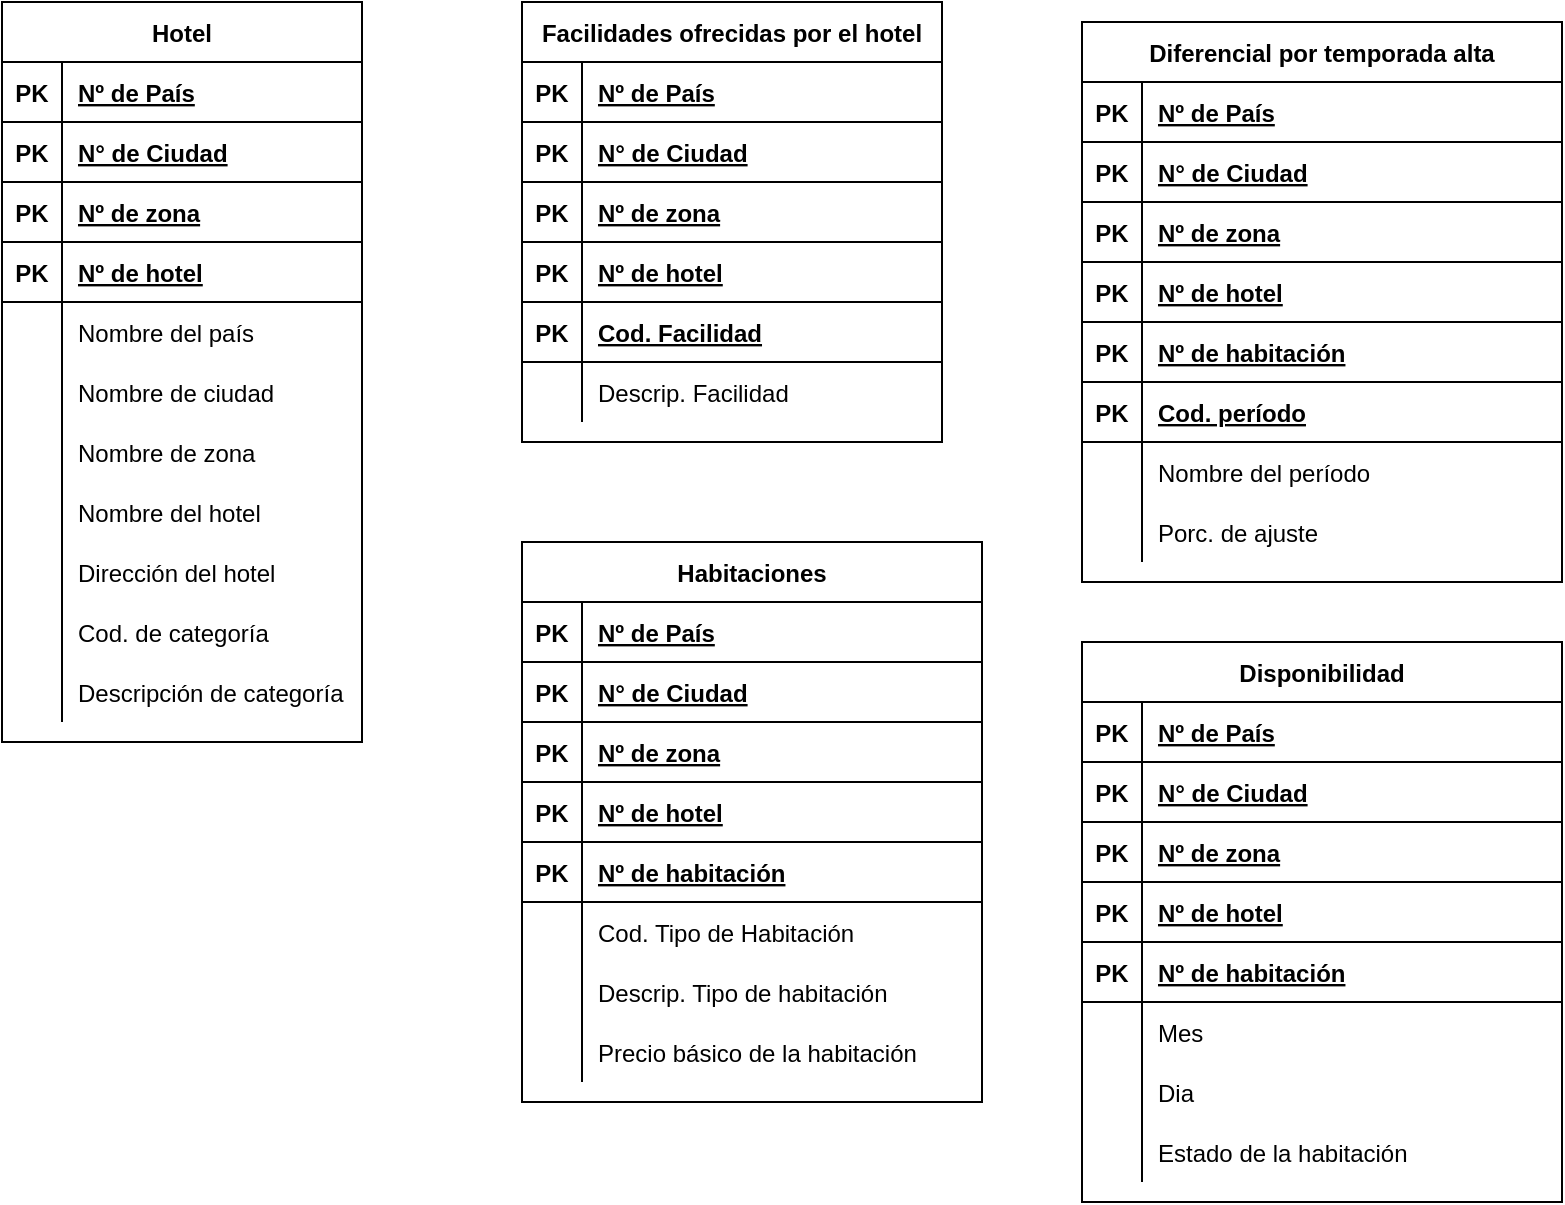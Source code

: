 <mxfile version="13.6.4" type="github">
  <diagram id="R2lEEEUBdFMjLlhIrx00" name="Page-1">
    <mxGraphModel dx="868" dy="450" grid="1" gridSize="10" guides="1" tooltips="1" connect="1" arrows="1" fold="1" page="1" pageScale="1" pageWidth="850" pageHeight="1100" math="0" shadow="0" extFonts="Permanent Marker^https://fonts.googleapis.com/css?family=Permanent+Marker">
      <root>
        <mxCell id="0" />
        <mxCell id="1" parent="0" />
        <mxCell id="zM5AwayF6_xYyE6DOSep-1" value="Hotel" style="shape=table;startSize=30;container=1;collapsible=1;childLayout=tableLayout;fixedRows=1;rowLines=0;fontStyle=1;align=center;resizeLast=1;" vertex="1" parent="1">
          <mxGeometry x="240" y="100" width="180" height="370" as="geometry" />
        </mxCell>
        <mxCell id="zM5AwayF6_xYyE6DOSep-2" value="" style="shape=partialRectangle;collapsible=0;dropTarget=0;pointerEvents=0;fillColor=none;top=0;left=0;bottom=1;right=0;points=[[0,0.5],[1,0.5]];portConstraint=eastwest;" vertex="1" parent="zM5AwayF6_xYyE6DOSep-1">
          <mxGeometry y="30" width="180" height="30" as="geometry" />
        </mxCell>
        <mxCell id="zM5AwayF6_xYyE6DOSep-3" value="PK" style="shape=partialRectangle;connectable=0;fillColor=none;top=0;left=0;bottom=0;right=0;fontStyle=1;overflow=hidden;" vertex="1" parent="zM5AwayF6_xYyE6DOSep-2">
          <mxGeometry width="30" height="30" as="geometry" />
        </mxCell>
        <mxCell id="zM5AwayF6_xYyE6DOSep-4" value="Nº de País" style="shape=partialRectangle;connectable=0;fillColor=none;top=0;left=0;bottom=0;right=0;align=left;spacingLeft=6;fontStyle=5;overflow=hidden;" vertex="1" parent="zM5AwayF6_xYyE6DOSep-2">
          <mxGeometry x="30" width="150" height="30" as="geometry" />
        </mxCell>
        <mxCell id="zM5AwayF6_xYyE6DOSep-41" value="" style="shape=partialRectangle;collapsible=0;dropTarget=0;pointerEvents=0;fillColor=none;top=0;left=0;bottom=1;right=0;points=[[0,0.5],[1,0.5]];portConstraint=eastwest;" vertex="1" parent="zM5AwayF6_xYyE6DOSep-1">
          <mxGeometry y="60" width="180" height="30" as="geometry" />
        </mxCell>
        <mxCell id="zM5AwayF6_xYyE6DOSep-42" value="PK" style="shape=partialRectangle;connectable=0;fillColor=none;top=0;left=0;bottom=0;right=0;fontStyle=1;overflow=hidden;" vertex="1" parent="zM5AwayF6_xYyE6DOSep-41">
          <mxGeometry width="30" height="30" as="geometry" />
        </mxCell>
        <mxCell id="zM5AwayF6_xYyE6DOSep-43" value="N° de Ciudad" style="shape=partialRectangle;connectable=0;fillColor=none;top=0;left=0;bottom=0;right=0;align=left;spacingLeft=6;fontStyle=5;overflow=hidden;" vertex="1" parent="zM5AwayF6_xYyE6DOSep-41">
          <mxGeometry x="30" width="150" height="30" as="geometry" />
        </mxCell>
        <mxCell id="zM5AwayF6_xYyE6DOSep-45" value="" style="shape=partialRectangle;collapsible=0;dropTarget=0;pointerEvents=0;fillColor=none;top=0;left=0;bottom=1;right=0;points=[[0,0.5],[1,0.5]];portConstraint=eastwest;" vertex="1" parent="zM5AwayF6_xYyE6DOSep-1">
          <mxGeometry y="90" width="180" height="30" as="geometry" />
        </mxCell>
        <mxCell id="zM5AwayF6_xYyE6DOSep-46" value="PK" style="shape=partialRectangle;connectable=0;fillColor=none;top=0;left=0;bottom=0;right=0;fontStyle=1;overflow=hidden;" vertex="1" parent="zM5AwayF6_xYyE6DOSep-45">
          <mxGeometry width="30" height="30" as="geometry" />
        </mxCell>
        <mxCell id="zM5AwayF6_xYyE6DOSep-47" value="Nº de zona" style="shape=partialRectangle;connectable=0;fillColor=none;top=0;left=0;bottom=0;right=0;align=left;spacingLeft=6;fontStyle=5;overflow=hidden;" vertex="1" parent="zM5AwayF6_xYyE6DOSep-45">
          <mxGeometry x="30" width="150" height="30" as="geometry" />
        </mxCell>
        <mxCell id="zM5AwayF6_xYyE6DOSep-57" value="" style="shape=partialRectangle;collapsible=0;dropTarget=0;pointerEvents=0;fillColor=none;top=0;left=0;bottom=1;right=0;points=[[0,0.5],[1,0.5]];portConstraint=eastwest;" vertex="1" parent="zM5AwayF6_xYyE6DOSep-1">
          <mxGeometry y="120" width="180" height="30" as="geometry" />
        </mxCell>
        <mxCell id="zM5AwayF6_xYyE6DOSep-58" value="PK" style="shape=partialRectangle;connectable=0;fillColor=none;top=0;left=0;bottom=0;right=0;fontStyle=1;overflow=hidden;" vertex="1" parent="zM5AwayF6_xYyE6DOSep-57">
          <mxGeometry width="30" height="30" as="geometry" />
        </mxCell>
        <mxCell id="zM5AwayF6_xYyE6DOSep-59" value="Nº de hotel" style="shape=partialRectangle;connectable=0;fillColor=none;top=0;left=0;bottom=0;right=0;align=left;spacingLeft=6;fontStyle=5;overflow=hidden;" vertex="1" parent="zM5AwayF6_xYyE6DOSep-57">
          <mxGeometry x="30" width="150" height="30" as="geometry" />
        </mxCell>
        <mxCell id="zM5AwayF6_xYyE6DOSep-5" value="" style="shape=partialRectangle;collapsible=0;dropTarget=0;pointerEvents=0;fillColor=none;top=0;left=0;bottom=0;right=0;points=[[0,0.5],[1,0.5]];portConstraint=eastwest;" vertex="1" parent="zM5AwayF6_xYyE6DOSep-1">
          <mxGeometry y="150" width="180" height="30" as="geometry" />
        </mxCell>
        <mxCell id="zM5AwayF6_xYyE6DOSep-6" value="" style="shape=partialRectangle;connectable=0;fillColor=none;top=0;left=0;bottom=0;right=0;editable=1;overflow=hidden;" vertex="1" parent="zM5AwayF6_xYyE6DOSep-5">
          <mxGeometry width="30" height="30" as="geometry" />
        </mxCell>
        <mxCell id="zM5AwayF6_xYyE6DOSep-7" value="Nombre del país" style="shape=partialRectangle;connectable=0;fillColor=none;top=0;left=0;bottom=0;right=0;align=left;spacingLeft=6;overflow=hidden;" vertex="1" parent="zM5AwayF6_xYyE6DOSep-5">
          <mxGeometry x="30" width="150" height="30" as="geometry" />
        </mxCell>
        <mxCell id="zM5AwayF6_xYyE6DOSep-8" value="" style="shape=partialRectangle;collapsible=0;dropTarget=0;pointerEvents=0;fillColor=none;top=0;left=0;bottom=0;right=0;points=[[0,0.5],[1,0.5]];portConstraint=eastwest;" vertex="1" parent="zM5AwayF6_xYyE6DOSep-1">
          <mxGeometry y="180" width="180" height="30" as="geometry" />
        </mxCell>
        <mxCell id="zM5AwayF6_xYyE6DOSep-9" value="" style="shape=partialRectangle;connectable=0;fillColor=none;top=0;left=0;bottom=0;right=0;editable=1;overflow=hidden;" vertex="1" parent="zM5AwayF6_xYyE6DOSep-8">
          <mxGeometry width="30" height="30" as="geometry" />
        </mxCell>
        <mxCell id="zM5AwayF6_xYyE6DOSep-10" value="Nombre de ciudad" style="shape=partialRectangle;connectable=0;fillColor=none;top=0;left=0;bottom=0;right=0;align=left;spacingLeft=6;overflow=hidden;" vertex="1" parent="zM5AwayF6_xYyE6DOSep-8">
          <mxGeometry x="30" width="150" height="30" as="geometry" />
        </mxCell>
        <mxCell id="zM5AwayF6_xYyE6DOSep-11" value="" style="shape=partialRectangle;collapsible=0;dropTarget=0;pointerEvents=0;fillColor=none;top=0;left=0;bottom=0;right=0;points=[[0,0.5],[1,0.5]];portConstraint=eastwest;" vertex="1" parent="zM5AwayF6_xYyE6DOSep-1">
          <mxGeometry y="210" width="180" height="30" as="geometry" />
        </mxCell>
        <mxCell id="zM5AwayF6_xYyE6DOSep-12" value="" style="shape=partialRectangle;connectable=0;fillColor=none;top=0;left=0;bottom=0;right=0;editable=1;overflow=hidden;" vertex="1" parent="zM5AwayF6_xYyE6DOSep-11">
          <mxGeometry width="30" height="30" as="geometry" />
        </mxCell>
        <mxCell id="zM5AwayF6_xYyE6DOSep-13" value="Nombre de zona" style="shape=partialRectangle;connectable=0;fillColor=none;top=0;left=0;bottom=0;right=0;align=left;spacingLeft=6;overflow=hidden;" vertex="1" parent="zM5AwayF6_xYyE6DOSep-11">
          <mxGeometry x="30" width="150" height="30" as="geometry" />
        </mxCell>
        <mxCell id="zM5AwayF6_xYyE6DOSep-61" value="" style="shape=partialRectangle;collapsible=0;dropTarget=0;pointerEvents=0;fillColor=none;top=0;left=0;bottom=0;right=0;points=[[0,0.5],[1,0.5]];portConstraint=eastwest;" vertex="1" parent="zM5AwayF6_xYyE6DOSep-1">
          <mxGeometry y="240" width="180" height="30" as="geometry" />
        </mxCell>
        <mxCell id="zM5AwayF6_xYyE6DOSep-62" value="" style="shape=partialRectangle;connectable=0;fillColor=none;top=0;left=0;bottom=0;right=0;editable=1;overflow=hidden;" vertex="1" parent="zM5AwayF6_xYyE6DOSep-61">
          <mxGeometry width="30" height="30" as="geometry" />
        </mxCell>
        <mxCell id="zM5AwayF6_xYyE6DOSep-63" value="Nombre del hotel " style="shape=partialRectangle;connectable=0;fillColor=none;top=0;left=0;bottom=0;right=0;align=left;spacingLeft=6;overflow=hidden;" vertex="1" parent="zM5AwayF6_xYyE6DOSep-61">
          <mxGeometry x="30" width="150" height="30" as="geometry" />
        </mxCell>
        <mxCell id="zM5AwayF6_xYyE6DOSep-65" value="" style="shape=partialRectangle;collapsible=0;dropTarget=0;pointerEvents=0;fillColor=none;top=0;left=0;bottom=0;right=0;points=[[0,0.5],[1,0.5]];portConstraint=eastwest;" vertex="1" parent="zM5AwayF6_xYyE6DOSep-1">
          <mxGeometry y="270" width="180" height="30" as="geometry" />
        </mxCell>
        <mxCell id="zM5AwayF6_xYyE6DOSep-66" value="" style="shape=partialRectangle;connectable=0;fillColor=none;top=0;left=0;bottom=0;right=0;editable=1;overflow=hidden;" vertex="1" parent="zM5AwayF6_xYyE6DOSep-65">
          <mxGeometry width="30" height="30" as="geometry" />
        </mxCell>
        <mxCell id="zM5AwayF6_xYyE6DOSep-67" value="Dirección del hotel" style="shape=partialRectangle;connectable=0;fillColor=none;top=0;left=0;bottom=0;right=0;align=left;spacingLeft=6;overflow=hidden;" vertex="1" parent="zM5AwayF6_xYyE6DOSep-65">
          <mxGeometry x="30" width="150" height="30" as="geometry" />
        </mxCell>
        <mxCell id="zM5AwayF6_xYyE6DOSep-69" value="" style="shape=partialRectangle;collapsible=0;dropTarget=0;pointerEvents=0;fillColor=none;top=0;left=0;bottom=0;right=0;points=[[0,0.5],[1,0.5]];portConstraint=eastwest;" vertex="1" parent="zM5AwayF6_xYyE6DOSep-1">
          <mxGeometry y="300" width="180" height="30" as="geometry" />
        </mxCell>
        <mxCell id="zM5AwayF6_xYyE6DOSep-70" value="" style="shape=partialRectangle;connectable=0;fillColor=none;top=0;left=0;bottom=0;right=0;editable=1;overflow=hidden;" vertex="1" parent="zM5AwayF6_xYyE6DOSep-69">
          <mxGeometry width="30" height="30" as="geometry" />
        </mxCell>
        <mxCell id="zM5AwayF6_xYyE6DOSep-71" value="Cod. de categoría" style="shape=partialRectangle;connectable=0;fillColor=none;top=0;left=0;bottom=0;right=0;align=left;spacingLeft=6;overflow=hidden;" vertex="1" parent="zM5AwayF6_xYyE6DOSep-69">
          <mxGeometry x="30" width="150" height="30" as="geometry" />
        </mxCell>
        <mxCell id="zM5AwayF6_xYyE6DOSep-73" value="" style="shape=partialRectangle;collapsible=0;dropTarget=0;pointerEvents=0;fillColor=none;top=0;left=0;bottom=0;right=0;points=[[0,0.5],[1,0.5]];portConstraint=eastwest;" vertex="1" parent="zM5AwayF6_xYyE6DOSep-1">
          <mxGeometry y="330" width="180" height="30" as="geometry" />
        </mxCell>
        <mxCell id="zM5AwayF6_xYyE6DOSep-74" value="" style="shape=partialRectangle;connectable=0;fillColor=none;top=0;left=0;bottom=0;right=0;editable=1;overflow=hidden;" vertex="1" parent="zM5AwayF6_xYyE6DOSep-73">
          <mxGeometry width="30" height="30" as="geometry" />
        </mxCell>
        <mxCell id="zM5AwayF6_xYyE6DOSep-75" value="Descripción de categoría" style="shape=partialRectangle;connectable=0;fillColor=none;top=0;left=0;bottom=0;right=0;align=left;spacingLeft=6;overflow=hidden;" vertex="1" parent="zM5AwayF6_xYyE6DOSep-73">
          <mxGeometry x="30" width="150" height="30" as="geometry" />
        </mxCell>
        <mxCell id="zM5AwayF6_xYyE6DOSep-14" value="Facilidades ofrecidas por el hotel" style="shape=table;startSize=30;container=1;collapsible=1;childLayout=tableLayout;fixedRows=1;rowLines=0;fontStyle=1;align=center;resizeLast=1;" vertex="1" parent="1">
          <mxGeometry x="500" y="100" width="210" height="220" as="geometry" />
        </mxCell>
        <mxCell id="zM5AwayF6_xYyE6DOSep-15" value="" style="shape=partialRectangle;collapsible=0;dropTarget=0;pointerEvents=0;fillColor=none;top=0;left=0;bottom=1;right=0;points=[[0,0.5],[1,0.5]];portConstraint=eastwest;" vertex="1" parent="zM5AwayF6_xYyE6DOSep-14">
          <mxGeometry y="30" width="210" height="30" as="geometry" />
        </mxCell>
        <mxCell id="zM5AwayF6_xYyE6DOSep-16" value="PK" style="shape=partialRectangle;connectable=0;fillColor=none;top=0;left=0;bottom=0;right=0;fontStyle=1;overflow=hidden;" vertex="1" parent="zM5AwayF6_xYyE6DOSep-15">
          <mxGeometry width="30" height="30" as="geometry" />
        </mxCell>
        <mxCell id="zM5AwayF6_xYyE6DOSep-17" value="Nº de País" style="shape=partialRectangle;connectable=0;fillColor=none;top=0;left=0;bottom=0;right=0;align=left;spacingLeft=6;fontStyle=5;overflow=hidden;" vertex="1" parent="zM5AwayF6_xYyE6DOSep-15">
          <mxGeometry x="30" width="180" height="30" as="geometry" />
        </mxCell>
        <mxCell id="zM5AwayF6_xYyE6DOSep-81" value="" style="shape=partialRectangle;collapsible=0;dropTarget=0;pointerEvents=0;fillColor=none;top=0;left=0;bottom=1;right=0;points=[[0,0.5],[1,0.5]];portConstraint=eastwest;" vertex="1" parent="zM5AwayF6_xYyE6DOSep-14">
          <mxGeometry y="60" width="210" height="30" as="geometry" />
        </mxCell>
        <mxCell id="zM5AwayF6_xYyE6DOSep-82" value="PK" style="shape=partialRectangle;connectable=0;fillColor=none;top=0;left=0;bottom=0;right=0;fontStyle=1;overflow=hidden;" vertex="1" parent="zM5AwayF6_xYyE6DOSep-81">
          <mxGeometry width="30" height="30" as="geometry" />
        </mxCell>
        <mxCell id="zM5AwayF6_xYyE6DOSep-83" value="N° de Ciudad" style="shape=partialRectangle;connectable=0;fillColor=none;top=0;left=0;bottom=0;right=0;align=left;spacingLeft=6;fontStyle=5;overflow=hidden;" vertex="1" parent="zM5AwayF6_xYyE6DOSep-81">
          <mxGeometry x="30" width="180" height="30" as="geometry" />
        </mxCell>
        <mxCell id="zM5AwayF6_xYyE6DOSep-84" value="" style="shape=partialRectangle;collapsible=0;dropTarget=0;pointerEvents=0;fillColor=none;top=0;left=0;bottom=1;right=0;points=[[0,0.5],[1,0.5]];portConstraint=eastwest;align=center;" vertex="1" parent="zM5AwayF6_xYyE6DOSep-14">
          <mxGeometry y="90" width="210" height="30" as="geometry" />
        </mxCell>
        <mxCell id="zM5AwayF6_xYyE6DOSep-85" value="PK" style="shape=partialRectangle;connectable=0;fillColor=none;top=0;left=0;bottom=0;right=0;fontStyle=1;overflow=hidden;" vertex="1" parent="zM5AwayF6_xYyE6DOSep-84">
          <mxGeometry width="30" height="30" as="geometry" />
        </mxCell>
        <mxCell id="zM5AwayF6_xYyE6DOSep-86" value="Nº de zona" style="shape=partialRectangle;connectable=0;fillColor=none;top=0;left=0;bottom=0;right=0;align=left;spacingLeft=6;fontStyle=5;overflow=hidden;" vertex="1" parent="zM5AwayF6_xYyE6DOSep-84">
          <mxGeometry x="30" width="180" height="30" as="geometry" />
        </mxCell>
        <mxCell id="zM5AwayF6_xYyE6DOSep-87" value="" style="shape=partialRectangle;collapsible=0;dropTarget=0;pointerEvents=0;fillColor=none;top=0;left=0;bottom=1;right=0;points=[[0,0.5],[1,0.5]];portConstraint=eastwest;align=center;" vertex="1" parent="zM5AwayF6_xYyE6DOSep-14">
          <mxGeometry y="120" width="210" height="30" as="geometry" />
        </mxCell>
        <mxCell id="zM5AwayF6_xYyE6DOSep-88" value="PK" style="shape=partialRectangle;connectable=0;fillColor=none;top=0;left=0;bottom=0;right=0;fontStyle=1;overflow=hidden;" vertex="1" parent="zM5AwayF6_xYyE6DOSep-87">
          <mxGeometry width="30" height="30" as="geometry" />
        </mxCell>
        <mxCell id="zM5AwayF6_xYyE6DOSep-89" value="Nº de hotel" style="shape=partialRectangle;connectable=0;fillColor=none;top=0;left=0;bottom=0;right=0;align=left;spacingLeft=6;fontStyle=5;overflow=hidden;" vertex="1" parent="zM5AwayF6_xYyE6DOSep-87">
          <mxGeometry x="30" width="180" height="30" as="geometry" />
        </mxCell>
        <mxCell id="zM5AwayF6_xYyE6DOSep-90" value="" style="shape=partialRectangle;collapsible=0;dropTarget=0;pointerEvents=0;fillColor=none;top=0;left=0;bottom=1;right=0;points=[[0,0.5],[1,0.5]];portConstraint=eastwest;align=center;" vertex="1" parent="zM5AwayF6_xYyE6DOSep-14">
          <mxGeometry y="150" width="210" height="30" as="geometry" />
        </mxCell>
        <mxCell id="zM5AwayF6_xYyE6DOSep-91" value="PK" style="shape=partialRectangle;connectable=0;fillColor=none;top=0;left=0;bottom=0;right=0;fontStyle=1;overflow=hidden;" vertex="1" parent="zM5AwayF6_xYyE6DOSep-90">
          <mxGeometry width="30" height="30" as="geometry" />
        </mxCell>
        <mxCell id="zM5AwayF6_xYyE6DOSep-92" value="Cod. Facilidad" style="shape=partialRectangle;connectable=0;fillColor=none;top=0;left=0;bottom=0;right=0;align=left;spacingLeft=6;fontStyle=5;overflow=hidden;" vertex="1" parent="zM5AwayF6_xYyE6DOSep-90">
          <mxGeometry x="30" width="180" height="30" as="geometry" />
        </mxCell>
        <mxCell id="zM5AwayF6_xYyE6DOSep-21" value="" style="shape=partialRectangle;collapsible=0;dropTarget=0;pointerEvents=0;fillColor=none;top=0;left=0;bottom=0;right=0;points=[[0,0.5],[1,0.5]];portConstraint=eastwest;" vertex="1" parent="zM5AwayF6_xYyE6DOSep-14">
          <mxGeometry y="180" width="210" height="30" as="geometry" />
        </mxCell>
        <mxCell id="zM5AwayF6_xYyE6DOSep-22" value="" style="shape=partialRectangle;connectable=0;fillColor=none;top=0;left=0;bottom=0;right=0;editable=1;overflow=hidden;" vertex="1" parent="zM5AwayF6_xYyE6DOSep-21">
          <mxGeometry width="30" height="30" as="geometry" />
        </mxCell>
        <mxCell id="zM5AwayF6_xYyE6DOSep-23" value="Descrip. Facilidad" style="shape=partialRectangle;connectable=0;fillColor=none;top=0;left=0;bottom=0;right=0;align=left;spacingLeft=6;overflow=hidden;" vertex="1" parent="zM5AwayF6_xYyE6DOSep-21">
          <mxGeometry x="30" width="180" height="30" as="geometry" />
        </mxCell>
        <mxCell id="zM5AwayF6_xYyE6DOSep-27" value="Habitaciones" style="shape=table;startSize=30;container=1;collapsible=1;childLayout=tableLayout;fixedRows=1;rowLines=0;fontStyle=1;align=center;resizeLast=1;" vertex="1" parent="1">
          <mxGeometry x="500" y="370" width="230" height="280" as="geometry" />
        </mxCell>
        <mxCell id="zM5AwayF6_xYyE6DOSep-28" value="" style="shape=partialRectangle;collapsible=0;dropTarget=0;pointerEvents=0;fillColor=none;top=0;left=0;bottom=1;right=0;points=[[0,0.5],[1,0.5]];portConstraint=eastwest;" vertex="1" parent="zM5AwayF6_xYyE6DOSep-27">
          <mxGeometry y="30" width="230" height="30" as="geometry" />
        </mxCell>
        <mxCell id="zM5AwayF6_xYyE6DOSep-29" value="PK" style="shape=partialRectangle;connectable=0;fillColor=none;top=0;left=0;bottom=0;right=0;fontStyle=1;overflow=hidden;" vertex="1" parent="zM5AwayF6_xYyE6DOSep-28">
          <mxGeometry width="30" height="30" as="geometry" />
        </mxCell>
        <mxCell id="zM5AwayF6_xYyE6DOSep-30" value="Nº de País" style="shape=partialRectangle;connectable=0;fillColor=none;top=0;left=0;bottom=0;right=0;align=left;spacingLeft=6;fontStyle=5;overflow=hidden;" vertex="1" parent="zM5AwayF6_xYyE6DOSep-28">
          <mxGeometry x="30" width="200" height="30" as="geometry" />
        </mxCell>
        <mxCell id="zM5AwayF6_xYyE6DOSep-94" value="" style="shape=partialRectangle;collapsible=0;dropTarget=0;pointerEvents=0;fillColor=none;top=0;left=0;bottom=1;right=0;points=[[0,0.5],[1,0.5]];portConstraint=eastwest;" vertex="1" parent="zM5AwayF6_xYyE6DOSep-27">
          <mxGeometry y="60" width="230" height="30" as="geometry" />
        </mxCell>
        <mxCell id="zM5AwayF6_xYyE6DOSep-95" value="PK" style="shape=partialRectangle;connectable=0;fillColor=none;top=0;left=0;bottom=0;right=0;fontStyle=1;overflow=hidden;" vertex="1" parent="zM5AwayF6_xYyE6DOSep-94">
          <mxGeometry width="30" height="30" as="geometry" />
        </mxCell>
        <mxCell id="zM5AwayF6_xYyE6DOSep-96" value="N° de Ciudad" style="shape=partialRectangle;connectable=0;fillColor=none;top=0;left=0;bottom=0;right=0;align=left;spacingLeft=6;fontStyle=5;overflow=hidden;" vertex="1" parent="zM5AwayF6_xYyE6DOSep-94">
          <mxGeometry x="30" width="200" height="30" as="geometry" />
        </mxCell>
        <mxCell id="zM5AwayF6_xYyE6DOSep-97" value="" style="shape=partialRectangle;collapsible=0;dropTarget=0;pointerEvents=0;fillColor=none;top=0;left=0;bottom=1;right=0;points=[[0,0.5],[1,0.5]];portConstraint=eastwest;align=center;" vertex="1" parent="zM5AwayF6_xYyE6DOSep-27">
          <mxGeometry y="90" width="230" height="30" as="geometry" />
        </mxCell>
        <mxCell id="zM5AwayF6_xYyE6DOSep-98" value="PK" style="shape=partialRectangle;connectable=0;fillColor=none;top=0;left=0;bottom=0;right=0;fontStyle=1;overflow=hidden;" vertex="1" parent="zM5AwayF6_xYyE6DOSep-97">
          <mxGeometry width="30" height="30" as="geometry" />
        </mxCell>
        <mxCell id="zM5AwayF6_xYyE6DOSep-99" value="Nº de zona" style="shape=partialRectangle;connectable=0;fillColor=none;top=0;left=0;bottom=0;right=0;align=left;spacingLeft=6;fontStyle=5;overflow=hidden;" vertex="1" parent="zM5AwayF6_xYyE6DOSep-97">
          <mxGeometry x="30" width="200" height="30" as="geometry" />
        </mxCell>
        <mxCell id="zM5AwayF6_xYyE6DOSep-100" value="" style="shape=partialRectangle;collapsible=0;dropTarget=0;pointerEvents=0;fillColor=none;top=0;left=0;bottom=1;right=0;points=[[0,0.5],[1,0.5]];portConstraint=eastwest;align=center;" vertex="1" parent="zM5AwayF6_xYyE6DOSep-27">
          <mxGeometry y="120" width="230" height="30" as="geometry" />
        </mxCell>
        <mxCell id="zM5AwayF6_xYyE6DOSep-101" value="PK" style="shape=partialRectangle;connectable=0;fillColor=none;top=0;left=0;bottom=0;right=0;fontStyle=1;overflow=hidden;" vertex="1" parent="zM5AwayF6_xYyE6DOSep-100">
          <mxGeometry width="30" height="30" as="geometry" />
        </mxCell>
        <mxCell id="zM5AwayF6_xYyE6DOSep-102" value="Nº de hotel" style="shape=partialRectangle;connectable=0;fillColor=none;top=0;left=0;bottom=0;right=0;align=left;spacingLeft=6;fontStyle=5;overflow=hidden;" vertex="1" parent="zM5AwayF6_xYyE6DOSep-100">
          <mxGeometry x="30" width="200" height="30" as="geometry" />
        </mxCell>
        <mxCell id="zM5AwayF6_xYyE6DOSep-103" value="" style="shape=partialRectangle;collapsible=0;dropTarget=0;pointerEvents=0;fillColor=none;top=0;left=0;bottom=1;right=0;points=[[0,0.5],[1,0.5]];portConstraint=eastwest;align=center;" vertex="1" parent="zM5AwayF6_xYyE6DOSep-27">
          <mxGeometry y="150" width="230" height="30" as="geometry" />
        </mxCell>
        <mxCell id="zM5AwayF6_xYyE6DOSep-104" value="PK" style="shape=partialRectangle;connectable=0;fillColor=none;top=0;left=0;bottom=0;right=0;fontStyle=1;overflow=hidden;" vertex="1" parent="zM5AwayF6_xYyE6DOSep-103">
          <mxGeometry width="30" height="30" as="geometry" />
        </mxCell>
        <mxCell id="zM5AwayF6_xYyE6DOSep-105" value="Nº de habitación" style="shape=partialRectangle;connectable=0;fillColor=none;top=0;left=0;bottom=0;right=0;align=left;spacingLeft=6;fontStyle=5;overflow=hidden;" vertex="1" parent="zM5AwayF6_xYyE6DOSep-103">
          <mxGeometry x="30" width="200" height="30" as="geometry" />
        </mxCell>
        <mxCell id="zM5AwayF6_xYyE6DOSep-31" value="" style="shape=partialRectangle;collapsible=0;dropTarget=0;pointerEvents=0;fillColor=none;top=0;left=0;bottom=0;right=0;points=[[0,0.5],[1,0.5]];portConstraint=eastwest;" vertex="1" parent="zM5AwayF6_xYyE6DOSep-27">
          <mxGeometry y="180" width="230" height="30" as="geometry" />
        </mxCell>
        <mxCell id="zM5AwayF6_xYyE6DOSep-32" value="" style="shape=partialRectangle;connectable=0;fillColor=none;top=0;left=0;bottom=0;right=0;editable=1;overflow=hidden;" vertex="1" parent="zM5AwayF6_xYyE6DOSep-31">
          <mxGeometry width="30" height="30" as="geometry" />
        </mxCell>
        <mxCell id="zM5AwayF6_xYyE6DOSep-33" value="Cod. Tipo de Habitación" style="shape=partialRectangle;connectable=0;fillColor=none;top=0;left=0;bottom=0;right=0;align=left;spacingLeft=6;overflow=hidden;" vertex="1" parent="zM5AwayF6_xYyE6DOSep-31">
          <mxGeometry x="30" width="200" height="30" as="geometry" />
        </mxCell>
        <mxCell id="zM5AwayF6_xYyE6DOSep-34" value="" style="shape=partialRectangle;collapsible=0;dropTarget=0;pointerEvents=0;fillColor=none;top=0;left=0;bottom=0;right=0;points=[[0,0.5],[1,0.5]];portConstraint=eastwest;" vertex="1" parent="zM5AwayF6_xYyE6DOSep-27">
          <mxGeometry y="210" width="230" height="30" as="geometry" />
        </mxCell>
        <mxCell id="zM5AwayF6_xYyE6DOSep-35" value="" style="shape=partialRectangle;connectable=0;fillColor=none;top=0;left=0;bottom=0;right=0;editable=1;overflow=hidden;" vertex="1" parent="zM5AwayF6_xYyE6DOSep-34">
          <mxGeometry width="30" height="30" as="geometry" />
        </mxCell>
        <mxCell id="zM5AwayF6_xYyE6DOSep-36" value="Descrip. Tipo de habitación" style="shape=partialRectangle;connectable=0;fillColor=none;top=0;left=0;bottom=0;right=0;align=left;spacingLeft=6;overflow=hidden;" vertex="1" parent="zM5AwayF6_xYyE6DOSep-34">
          <mxGeometry x="30" width="200" height="30" as="geometry" />
        </mxCell>
        <mxCell id="zM5AwayF6_xYyE6DOSep-37" value="" style="shape=partialRectangle;collapsible=0;dropTarget=0;pointerEvents=0;fillColor=none;top=0;left=0;bottom=0;right=0;points=[[0,0.5],[1,0.5]];portConstraint=eastwest;" vertex="1" parent="zM5AwayF6_xYyE6DOSep-27">
          <mxGeometry y="240" width="230" height="30" as="geometry" />
        </mxCell>
        <mxCell id="zM5AwayF6_xYyE6DOSep-38" value="" style="shape=partialRectangle;connectable=0;fillColor=none;top=0;left=0;bottom=0;right=0;editable=1;overflow=hidden;" vertex="1" parent="zM5AwayF6_xYyE6DOSep-37">
          <mxGeometry width="30" height="30" as="geometry" />
        </mxCell>
        <mxCell id="zM5AwayF6_xYyE6DOSep-39" value="Precio básico de la habitación" style="shape=partialRectangle;connectable=0;fillColor=none;top=0;left=0;bottom=0;right=0;align=left;spacingLeft=6;overflow=hidden;" vertex="1" parent="zM5AwayF6_xYyE6DOSep-37">
          <mxGeometry x="30" width="200" height="30" as="geometry" />
        </mxCell>
        <mxCell id="zM5AwayF6_xYyE6DOSep-106" value="Diferencial por temporada alta" style="shape=table;startSize=30;container=1;collapsible=1;childLayout=tableLayout;fixedRows=1;rowLines=0;fontStyle=1;align=center;resizeLast=1;" vertex="1" parent="1">
          <mxGeometry x="780" y="110" width="240" height="280" as="geometry" />
        </mxCell>
        <mxCell id="zM5AwayF6_xYyE6DOSep-143" value="" style="shape=partialRectangle;collapsible=0;dropTarget=0;pointerEvents=0;fillColor=none;top=0;left=0;bottom=1;right=0;points=[[0,0.5],[1,0.5]];portConstraint=eastwest;align=center;" vertex="1" parent="zM5AwayF6_xYyE6DOSep-106">
          <mxGeometry y="30" width="240" height="30" as="geometry" />
        </mxCell>
        <mxCell id="zM5AwayF6_xYyE6DOSep-144" value="PK" style="shape=partialRectangle;connectable=0;fillColor=none;top=0;left=0;bottom=0;right=0;fontStyle=1;overflow=hidden;" vertex="1" parent="zM5AwayF6_xYyE6DOSep-143">
          <mxGeometry width="30" height="30" as="geometry" />
        </mxCell>
        <mxCell id="zM5AwayF6_xYyE6DOSep-145" value="Nº de País" style="shape=partialRectangle;connectable=0;fillColor=none;top=0;left=0;bottom=0;right=0;align=left;spacingLeft=6;fontStyle=5;overflow=hidden;" vertex="1" parent="zM5AwayF6_xYyE6DOSep-143">
          <mxGeometry x="30" width="210" height="30" as="geometry" />
        </mxCell>
        <mxCell id="zM5AwayF6_xYyE6DOSep-140" value="" style="shape=partialRectangle;collapsible=0;dropTarget=0;pointerEvents=0;fillColor=none;top=0;left=0;bottom=1;right=0;points=[[0,0.5],[1,0.5]];portConstraint=eastwest;align=center;" vertex="1" parent="zM5AwayF6_xYyE6DOSep-106">
          <mxGeometry y="60" width="240" height="30" as="geometry" />
        </mxCell>
        <mxCell id="zM5AwayF6_xYyE6DOSep-141" value="PK" style="shape=partialRectangle;connectable=0;fillColor=none;top=0;left=0;bottom=0;right=0;fontStyle=1;overflow=hidden;" vertex="1" parent="zM5AwayF6_xYyE6DOSep-140">
          <mxGeometry width="30" height="30" as="geometry" />
        </mxCell>
        <mxCell id="zM5AwayF6_xYyE6DOSep-142" value="N° de Ciudad" style="shape=partialRectangle;connectable=0;fillColor=none;top=0;left=0;bottom=0;right=0;align=left;spacingLeft=6;fontStyle=5;overflow=hidden;" vertex="1" parent="zM5AwayF6_xYyE6DOSep-140">
          <mxGeometry x="30" width="210" height="30" as="geometry" />
        </mxCell>
        <mxCell id="zM5AwayF6_xYyE6DOSep-137" value="" style="shape=partialRectangle;collapsible=0;dropTarget=0;pointerEvents=0;fillColor=none;top=0;left=0;bottom=1;right=0;points=[[0,0.5],[1,0.5]];portConstraint=eastwest;" vertex="1" parent="zM5AwayF6_xYyE6DOSep-106">
          <mxGeometry y="90" width="240" height="30" as="geometry" />
        </mxCell>
        <mxCell id="zM5AwayF6_xYyE6DOSep-138" value="PK" style="shape=partialRectangle;connectable=0;fillColor=none;top=0;left=0;bottom=0;right=0;fontStyle=1;overflow=hidden;" vertex="1" parent="zM5AwayF6_xYyE6DOSep-137">
          <mxGeometry width="30" height="30" as="geometry" />
        </mxCell>
        <mxCell id="zM5AwayF6_xYyE6DOSep-139" value="Nº de zona" style="shape=partialRectangle;connectable=0;fillColor=none;top=0;left=0;bottom=0;right=0;align=left;spacingLeft=6;fontStyle=5;overflow=hidden;" vertex="1" parent="zM5AwayF6_xYyE6DOSep-137">
          <mxGeometry x="30" width="210" height="30" as="geometry" />
        </mxCell>
        <mxCell id="zM5AwayF6_xYyE6DOSep-107" value="" style="shape=partialRectangle;collapsible=0;dropTarget=0;pointerEvents=0;fillColor=none;top=0;left=0;bottom=1;right=0;points=[[0,0.5],[1,0.5]];portConstraint=eastwest;" vertex="1" parent="zM5AwayF6_xYyE6DOSep-106">
          <mxGeometry y="120" width="240" height="30" as="geometry" />
        </mxCell>
        <mxCell id="zM5AwayF6_xYyE6DOSep-108" value="PK" style="shape=partialRectangle;connectable=0;fillColor=none;top=0;left=0;bottom=0;right=0;fontStyle=1;overflow=hidden;" vertex="1" parent="zM5AwayF6_xYyE6DOSep-107">
          <mxGeometry width="30" height="30" as="geometry" />
        </mxCell>
        <mxCell id="zM5AwayF6_xYyE6DOSep-109" value="Nº de hotel" style="shape=partialRectangle;connectable=0;fillColor=none;top=0;left=0;bottom=0;right=0;align=left;spacingLeft=6;fontStyle=5;overflow=hidden;" vertex="1" parent="zM5AwayF6_xYyE6DOSep-107">
          <mxGeometry x="30" width="210" height="30" as="geometry" />
        </mxCell>
        <mxCell id="zM5AwayF6_xYyE6DOSep-147" value="" style="shape=partialRectangle;collapsible=0;dropTarget=0;pointerEvents=0;fillColor=none;top=0;left=0;bottom=1;right=0;points=[[0,0.5],[1,0.5]];portConstraint=eastwest;" vertex="1" parent="zM5AwayF6_xYyE6DOSep-106">
          <mxGeometry y="150" width="240" height="30" as="geometry" />
        </mxCell>
        <mxCell id="zM5AwayF6_xYyE6DOSep-148" value="PK" style="shape=partialRectangle;connectable=0;fillColor=none;top=0;left=0;bottom=0;right=0;fontStyle=1;overflow=hidden;" vertex="1" parent="zM5AwayF6_xYyE6DOSep-147">
          <mxGeometry width="30" height="30" as="geometry" />
        </mxCell>
        <mxCell id="zM5AwayF6_xYyE6DOSep-149" value="Nº de habitación" style="shape=partialRectangle;connectable=0;fillColor=none;top=0;left=0;bottom=0;right=0;align=left;spacingLeft=6;fontStyle=5;overflow=hidden;" vertex="1" parent="zM5AwayF6_xYyE6DOSep-147">
          <mxGeometry x="30" width="210" height="30" as="geometry" />
        </mxCell>
        <mxCell id="zM5AwayF6_xYyE6DOSep-133" value="" style="shape=partialRectangle;collapsible=0;dropTarget=0;pointerEvents=0;fillColor=none;top=0;left=0;bottom=1;right=0;points=[[0,0.5],[1,0.5]];portConstraint=eastwest;" vertex="1" parent="zM5AwayF6_xYyE6DOSep-106">
          <mxGeometry y="180" width="240" height="30" as="geometry" />
        </mxCell>
        <mxCell id="zM5AwayF6_xYyE6DOSep-134" value="PK" style="shape=partialRectangle;connectable=0;fillColor=none;top=0;left=0;bottom=0;right=0;fontStyle=1;overflow=hidden;" vertex="1" parent="zM5AwayF6_xYyE6DOSep-133">
          <mxGeometry width="30" height="30" as="geometry" />
        </mxCell>
        <mxCell id="zM5AwayF6_xYyE6DOSep-135" value="Cod. período" style="shape=partialRectangle;connectable=0;fillColor=none;top=0;left=0;bottom=0;right=0;align=left;spacingLeft=6;fontStyle=5;overflow=hidden;" vertex="1" parent="zM5AwayF6_xYyE6DOSep-133">
          <mxGeometry x="30" width="210" height="30" as="geometry" />
        </mxCell>
        <mxCell id="zM5AwayF6_xYyE6DOSep-113" value="" style="shape=partialRectangle;collapsible=0;dropTarget=0;pointerEvents=0;fillColor=none;top=0;left=0;bottom=0;right=0;points=[[0,0.5],[1,0.5]];portConstraint=eastwest;" vertex="1" parent="zM5AwayF6_xYyE6DOSep-106">
          <mxGeometry y="210" width="240" height="30" as="geometry" />
        </mxCell>
        <mxCell id="zM5AwayF6_xYyE6DOSep-114" value="" style="shape=partialRectangle;connectable=0;fillColor=none;top=0;left=0;bottom=0;right=0;editable=1;overflow=hidden;" vertex="1" parent="zM5AwayF6_xYyE6DOSep-113">
          <mxGeometry width="30" height="30" as="geometry" />
        </mxCell>
        <mxCell id="zM5AwayF6_xYyE6DOSep-115" value="Nombre del período" style="shape=partialRectangle;connectable=0;fillColor=none;top=0;left=0;bottom=0;right=0;align=left;spacingLeft=6;overflow=hidden;" vertex="1" parent="zM5AwayF6_xYyE6DOSep-113">
          <mxGeometry x="30" width="210" height="30" as="geometry" />
        </mxCell>
        <mxCell id="zM5AwayF6_xYyE6DOSep-116" value="" style="shape=partialRectangle;collapsible=0;dropTarget=0;pointerEvents=0;fillColor=none;top=0;left=0;bottom=0;right=0;points=[[0,0.5],[1,0.5]];portConstraint=eastwest;" vertex="1" parent="zM5AwayF6_xYyE6DOSep-106">
          <mxGeometry y="240" width="240" height="30" as="geometry" />
        </mxCell>
        <mxCell id="zM5AwayF6_xYyE6DOSep-117" value="" style="shape=partialRectangle;connectable=0;fillColor=none;top=0;left=0;bottom=0;right=0;editable=1;overflow=hidden;" vertex="1" parent="zM5AwayF6_xYyE6DOSep-116">
          <mxGeometry width="30" height="30" as="geometry" />
        </mxCell>
        <mxCell id="zM5AwayF6_xYyE6DOSep-118" value="Porc. de ajuste" style="shape=partialRectangle;connectable=0;fillColor=none;top=0;left=0;bottom=0;right=0;align=left;spacingLeft=6;overflow=hidden;" vertex="1" parent="zM5AwayF6_xYyE6DOSep-116">
          <mxGeometry x="30" width="210" height="30" as="geometry" />
        </mxCell>
        <mxCell id="zM5AwayF6_xYyE6DOSep-150" value="Disponibilidad" style="shape=table;startSize=30;container=1;collapsible=1;childLayout=tableLayout;fixedRows=1;rowLines=0;fontStyle=1;align=center;resizeLast=1;" vertex="1" parent="1">
          <mxGeometry x="780" y="420" width="240" height="280" as="geometry" />
        </mxCell>
        <mxCell id="zM5AwayF6_xYyE6DOSep-151" value="" style="shape=partialRectangle;collapsible=0;dropTarget=0;pointerEvents=0;fillColor=none;top=0;left=0;bottom=1;right=0;points=[[0,0.5],[1,0.5]];portConstraint=eastwest;align=center;" vertex="1" parent="zM5AwayF6_xYyE6DOSep-150">
          <mxGeometry y="30" width="240" height="30" as="geometry" />
        </mxCell>
        <mxCell id="zM5AwayF6_xYyE6DOSep-152" value="PK" style="shape=partialRectangle;connectable=0;fillColor=none;top=0;left=0;bottom=0;right=0;fontStyle=1;overflow=hidden;" vertex="1" parent="zM5AwayF6_xYyE6DOSep-151">
          <mxGeometry width="30" height="30" as="geometry" />
        </mxCell>
        <mxCell id="zM5AwayF6_xYyE6DOSep-153" value="Nº de País" style="shape=partialRectangle;connectable=0;fillColor=none;top=0;left=0;bottom=0;right=0;align=left;spacingLeft=6;fontStyle=5;overflow=hidden;" vertex="1" parent="zM5AwayF6_xYyE6DOSep-151">
          <mxGeometry x="30" width="210" height="30" as="geometry" />
        </mxCell>
        <mxCell id="zM5AwayF6_xYyE6DOSep-154" value="" style="shape=partialRectangle;collapsible=0;dropTarget=0;pointerEvents=0;fillColor=none;top=0;left=0;bottom=1;right=0;points=[[0,0.5],[1,0.5]];portConstraint=eastwest;align=center;" vertex="1" parent="zM5AwayF6_xYyE6DOSep-150">
          <mxGeometry y="60" width="240" height="30" as="geometry" />
        </mxCell>
        <mxCell id="zM5AwayF6_xYyE6DOSep-155" value="PK" style="shape=partialRectangle;connectable=0;fillColor=none;top=0;left=0;bottom=0;right=0;fontStyle=1;overflow=hidden;" vertex="1" parent="zM5AwayF6_xYyE6DOSep-154">
          <mxGeometry width="30" height="30" as="geometry" />
        </mxCell>
        <mxCell id="zM5AwayF6_xYyE6DOSep-156" value="N° de Ciudad" style="shape=partialRectangle;connectable=0;fillColor=none;top=0;left=0;bottom=0;right=0;align=left;spacingLeft=6;fontStyle=5;overflow=hidden;" vertex="1" parent="zM5AwayF6_xYyE6DOSep-154">
          <mxGeometry x="30" width="210" height="30" as="geometry" />
        </mxCell>
        <mxCell id="zM5AwayF6_xYyE6DOSep-157" value="" style="shape=partialRectangle;collapsible=0;dropTarget=0;pointerEvents=0;fillColor=none;top=0;left=0;bottom=1;right=0;points=[[0,0.5],[1,0.5]];portConstraint=eastwest;" vertex="1" parent="zM5AwayF6_xYyE6DOSep-150">
          <mxGeometry y="90" width="240" height="30" as="geometry" />
        </mxCell>
        <mxCell id="zM5AwayF6_xYyE6DOSep-158" value="PK" style="shape=partialRectangle;connectable=0;fillColor=none;top=0;left=0;bottom=0;right=0;fontStyle=1;overflow=hidden;" vertex="1" parent="zM5AwayF6_xYyE6DOSep-157">
          <mxGeometry width="30" height="30" as="geometry" />
        </mxCell>
        <mxCell id="zM5AwayF6_xYyE6DOSep-159" value="Nº de zona" style="shape=partialRectangle;connectable=0;fillColor=none;top=0;left=0;bottom=0;right=0;align=left;spacingLeft=6;fontStyle=5;overflow=hidden;" vertex="1" parent="zM5AwayF6_xYyE6DOSep-157">
          <mxGeometry x="30" width="210" height="30" as="geometry" />
        </mxCell>
        <mxCell id="zM5AwayF6_xYyE6DOSep-160" value="" style="shape=partialRectangle;collapsible=0;dropTarget=0;pointerEvents=0;fillColor=none;top=0;left=0;bottom=1;right=0;points=[[0,0.5],[1,0.5]];portConstraint=eastwest;" vertex="1" parent="zM5AwayF6_xYyE6DOSep-150">
          <mxGeometry y="120" width="240" height="30" as="geometry" />
        </mxCell>
        <mxCell id="zM5AwayF6_xYyE6DOSep-161" value="PK" style="shape=partialRectangle;connectable=0;fillColor=none;top=0;left=0;bottom=0;right=0;fontStyle=1;overflow=hidden;" vertex="1" parent="zM5AwayF6_xYyE6DOSep-160">
          <mxGeometry width="30" height="30" as="geometry" />
        </mxCell>
        <mxCell id="zM5AwayF6_xYyE6DOSep-162" value="Nº de hotel" style="shape=partialRectangle;connectable=0;fillColor=none;top=0;left=0;bottom=0;right=0;align=left;spacingLeft=6;fontStyle=5;overflow=hidden;" vertex="1" parent="zM5AwayF6_xYyE6DOSep-160">
          <mxGeometry x="30" width="210" height="30" as="geometry" />
        </mxCell>
        <mxCell id="zM5AwayF6_xYyE6DOSep-163" value="" style="shape=partialRectangle;collapsible=0;dropTarget=0;pointerEvents=0;fillColor=none;top=0;left=0;bottom=1;right=0;points=[[0,0.5],[1,0.5]];portConstraint=eastwest;" vertex="1" parent="zM5AwayF6_xYyE6DOSep-150">
          <mxGeometry y="150" width="240" height="30" as="geometry" />
        </mxCell>
        <mxCell id="zM5AwayF6_xYyE6DOSep-164" value="PK" style="shape=partialRectangle;connectable=0;fillColor=none;top=0;left=0;bottom=0;right=0;fontStyle=1;overflow=hidden;" vertex="1" parent="zM5AwayF6_xYyE6DOSep-163">
          <mxGeometry width="30" height="30" as="geometry" />
        </mxCell>
        <mxCell id="zM5AwayF6_xYyE6DOSep-165" value="Nº de habitación" style="shape=partialRectangle;connectable=0;fillColor=none;top=0;left=0;bottom=0;right=0;align=left;spacingLeft=6;fontStyle=5;overflow=hidden;" vertex="1" parent="zM5AwayF6_xYyE6DOSep-163">
          <mxGeometry x="30" width="210" height="30" as="geometry" />
        </mxCell>
        <mxCell id="zM5AwayF6_xYyE6DOSep-169" value="" style="shape=partialRectangle;collapsible=0;dropTarget=0;pointerEvents=0;fillColor=none;top=0;left=0;bottom=0;right=0;points=[[0,0.5],[1,0.5]];portConstraint=eastwest;" vertex="1" parent="zM5AwayF6_xYyE6DOSep-150">
          <mxGeometry y="180" width="240" height="30" as="geometry" />
        </mxCell>
        <mxCell id="zM5AwayF6_xYyE6DOSep-170" value="" style="shape=partialRectangle;connectable=0;fillColor=none;top=0;left=0;bottom=0;right=0;editable=1;overflow=hidden;" vertex="1" parent="zM5AwayF6_xYyE6DOSep-169">
          <mxGeometry width="30" height="30" as="geometry" />
        </mxCell>
        <mxCell id="zM5AwayF6_xYyE6DOSep-171" value="Mes" style="shape=partialRectangle;connectable=0;fillColor=none;top=0;left=0;bottom=0;right=0;align=left;spacingLeft=6;overflow=hidden;" vertex="1" parent="zM5AwayF6_xYyE6DOSep-169">
          <mxGeometry x="30" width="210" height="30" as="geometry" />
        </mxCell>
        <mxCell id="zM5AwayF6_xYyE6DOSep-172" value="" style="shape=partialRectangle;collapsible=0;dropTarget=0;pointerEvents=0;fillColor=none;top=0;left=0;bottom=0;right=0;points=[[0,0.5],[1,0.5]];portConstraint=eastwest;" vertex="1" parent="zM5AwayF6_xYyE6DOSep-150">
          <mxGeometry y="210" width="240" height="30" as="geometry" />
        </mxCell>
        <mxCell id="zM5AwayF6_xYyE6DOSep-173" value="" style="shape=partialRectangle;connectable=0;fillColor=none;top=0;left=0;bottom=0;right=0;editable=1;overflow=hidden;" vertex="1" parent="zM5AwayF6_xYyE6DOSep-172">
          <mxGeometry width="30" height="30" as="geometry" />
        </mxCell>
        <mxCell id="zM5AwayF6_xYyE6DOSep-174" value="Dia" style="shape=partialRectangle;connectable=0;fillColor=none;top=0;left=0;bottom=0;right=0;align=left;spacingLeft=6;overflow=hidden;" vertex="1" parent="zM5AwayF6_xYyE6DOSep-172">
          <mxGeometry x="30" width="210" height="30" as="geometry" />
        </mxCell>
        <mxCell id="zM5AwayF6_xYyE6DOSep-176" value="" style="shape=partialRectangle;collapsible=0;dropTarget=0;pointerEvents=0;fillColor=none;top=0;left=0;bottom=0;right=0;points=[[0,0.5],[1,0.5]];portConstraint=eastwest;" vertex="1" parent="zM5AwayF6_xYyE6DOSep-150">
          <mxGeometry y="240" width="240" height="30" as="geometry" />
        </mxCell>
        <mxCell id="zM5AwayF6_xYyE6DOSep-177" value="" style="shape=partialRectangle;connectable=0;fillColor=none;top=0;left=0;bottom=0;right=0;editable=1;overflow=hidden;" vertex="1" parent="zM5AwayF6_xYyE6DOSep-176">
          <mxGeometry width="30" height="30" as="geometry" />
        </mxCell>
        <mxCell id="zM5AwayF6_xYyE6DOSep-178" value="Estado de la habitación" style="shape=partialRectangle;connectable=0;fillColor=none;top=0;left=0;bottom=0;right=0;align=left;spacingLeft=6;overflow=hidden;" vertex="1" parent="zM5AwayF6_xYyE6DOSep-176">
          <mxGeometry x="30" width="210" height="30" as="geometry" />
        </mxCell>
      </root>
    </mxGraphModel>
  </diagram>
</mxfile>
